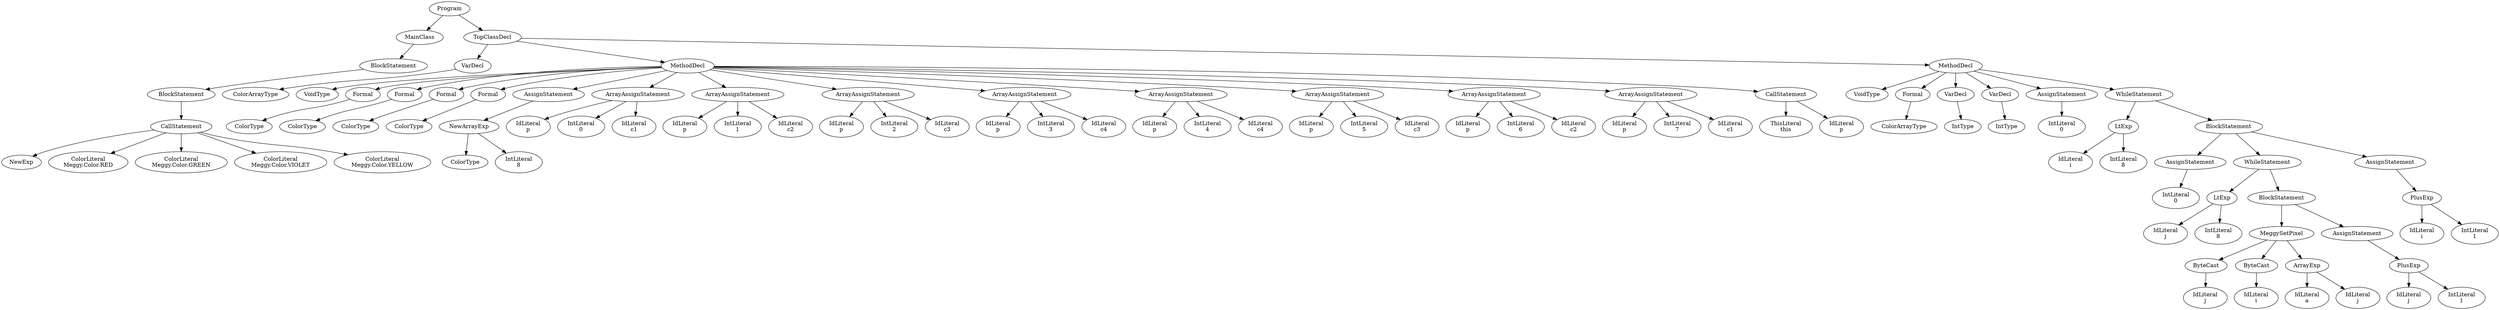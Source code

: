 digraph ASTGraph {
0 [ label="Program" ];
1 [ label="MainClass" ];
0 -> 1
2 [ label="BlockStatement" ];
1 -> 2
3 [ label="BlockStatement" ];
2 -> 3
4 [ label="CallStatement" ];
3 -> 4
5 [ label="NewExp" ];
4 -> 5
6 [ label="ColorLiteral\nMeggy.Color.RED" ];
4 -> 6
7 [ label="ColorLiteral\nMeggy.Color.GREEN" ];
4 -> 7
8 [ label="ColorLiteral\nMeggy.Color.VIOLET" ];
4 -> 8
9 [ label="ColorLiteral\nMeggy.Color.YELLOW" ];
4 -> 9
10 [ label="TopClassDecl" ];
0 -> 10
11 [ label="VarDecl" ];
10 -> 11
12 [ label="ColorArrayType" ];
11 -> 12
13 [ label="MethodDecl" ];
10 -> 13
14 [ label="VoidType" ];
13 -> 14
15 [ label="Formal" ];
13 -> 15
16 [ label="ColorType" ];
15 -> 16
17 [ label="Formal" ];
13 -> 17
18 [ label="ColorType" ];
17 -> 18
19 [ label="Formal" ];
13 -> 19
20 [ label="ColorType" ];
19 -> 20
21 [ label="Formal" ];
13 -> 21
22 [ label="ColorType" ];
21 -> 22
23 [ label="AssignStatement" ];
13 -> 23
24 [ label="NewArrayExp" ];
23 -> 24
25 [ label="ColorType" ];
24 -> 25
26 [ label="IntLiteral\n8" ];
24 -> 26
27 [ label="ArrayAssignStatement" ];
13 -> 27
28 [ label="IdLiteral\np" ];
27 -> 28
29 [ label="IntLiteral\n0" ];
27 -> 29
30 [ label="IdLiteral\nc1" ];
27 -> 30
31 [ label="ArrayAssignStatement" ];
13 -> 31
32 [ label="IdLiteral\np" ];
31 -> 32
33 [ label="IntLiteral\n1" ];
31 -> 33
34 [ label="IdLiteral\nc2" ];
31 -> 34
35 [ label="ArrayAssignStatement" ];
13 -> 35
36 [ label="IdLiteral\np" ];
35 -> 36
37 [ label="IntLiteral\n2" ];
35 -> 37
38 [ label="IdLiteral\nc3" ];
35 -> 38
39 [ label="ArrayAssignStatement" ];
13 -> 39
40 [ label="IdLiteral\np" ];
39 -> 40
41 [ label="IntLiteral\n3" ];
39 -> 41
42 [ label="IdLiteral\nc4" ];
39 -> 42
43 [ label="ArrayAssignStatement" ];
13 -> 43
44 [ label="IdLiteral\np" ];
43 -> 44
45 [ label="IntLiteral\n4" ];
43 -> 45
46 [ label="IdLiteral\nc4" ];
43 -> 46
47 [ label="ArrayAssignStatement" ];
13 -> 47
48 [ label="IdLiteral\np" ];
47 -> 48
49 [ label="IntLiteral\n5" ];
47 -> 49
50 [ label="IdLiteral\nc3" ];
47 -> 50
51 [ label="ArrayAssignStatement" ];
13 -> 51
52 [ label="IdLiteral\np" ];
51 -> 52
53 [ label="IntLiteral\n6" ];
51 -> 53
54 [ label="IdLiteral\nc2" ];
51 -> 54
55 [ label="ArrayAssignStatement" ];
13 -> 55
56 [ label="IdLiteral\np" ];
55 -> 56
57 [ label="IntLiteral\n7" ];
55 -> 57
58 [ label="IdLiteral\nc1" ];
55 -> 58
59 [ label="CallStatement" ];
13 -> 59
60 [ label="ThisLiteral\nthis" ];
59 -> 60
61 [ label="IdLiteral\np" ];
59 -> 61
62 [ label="MethodDecl" ];
10 -> 62
63 [ label="VoidType" ];
62 -> 63
64 [ label="Formal" ];
62 -> 64
65 [ label="ColorArrayType" ];
64 -> 65
66 [ label="VarDecl" ];
62 -> 66
67 [ label="IntType" ];
66 -> 67
68 [ label="VarDecl" ];
62 -> 68
69 [ label="IntType" ];
68 -> 69
70 [ label="AssignStatement" ];
62 -> 70
71 [ label="IntLiteral\n0" ];
70 -> 71
72 [ label="WhileStatement" ];
62 -> 72
73 [ label="LtExp" ];
72 -> 73
74 [ label="IdLiteral\ni" ];
73 -> 74
75 [ label="IntLiteral\n8" ];
73 -> 75
76 [ label="BlockStatement" ];
72 -> 76
77 [ label="AssignStatement" ];
76 -> 77
78 [ label="IntLiteral\n0" ];
77 -> 78
79 [ label="WhileStatement" ];
76 -> 79
80 [ label="LtExp" ];
79 -> 80
81 [ label="IdLiteral\nj" ];
80 -> 81
82 [ label="IntLiteral\n8" ];
80 -> 82
83 [ label="BlockStatement" ];
79 -> 83
84 [ label="MeggySetPixel" ];
83 -> 84
85 [ label="ByteCast" ];
84 -> 85
86 [ label="IdLiteral\nj" ];
85 -> 86
87 [ label="ByteCast" ];
84 -> 87
88 [ label="IdLiteral\ni" ];
87 -> 88
89 [ label="ArrayExp" ];
84 -> 89
90 [ label="IdLiteral\na" ];
89 -> 90
91 [ label="IdLiteral\nj" ];
89 -> 91
92 [ label="AssignStatement" ];
83 -> 92
93 [ label="PlusExp" ];
92 -> 93
94 [ label="IdLiteral\nj" ];
93 -> 94
95 [ label="IntLiteral\n1" ];
93 -> 95
96 [ label="AssignStatement" ];
76 -> 96
97 [ label="PlusExp" ];
96 -> 97
98 [ label="IdLiteral\ni" ];
97 -> 98
99 [ label="IntLiteral\n1" ];
97 -> 99
}
